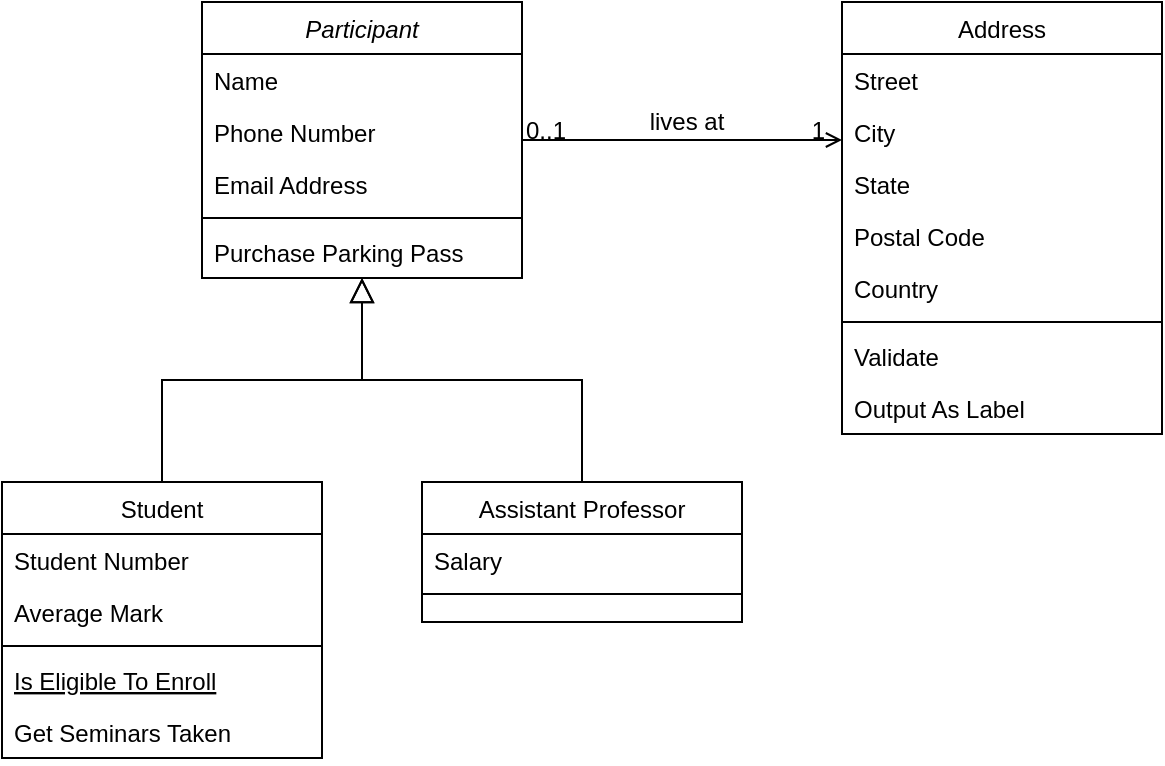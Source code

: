 <mxfile version="24.7.16">
  <diagram name="Page-1" id="NeHmnqpM7gSyjvGnYnzW">
    <mxGraphModel dx="1242" dy="800" grid="1" gridSize="10" guides="1" tooltips="1" connect="1" arrows="1" fold="1" page="1" pageScale="1" pageWidth="850" pageHeight="1100" math="0" shadow="0">
      <root>
        <mxCell id="0" />
        <mxCell id="1" parent="0" />
        <mxCell id="n18pNFUGVNS7jjHYaUxv-1" value="Participant" style="swimlane;fontStyle=2;align=center;verticalAlign=top;childLayout=stackLayout;horizontal=1;startSize=26;horizontalStack=0;resizeParent=1;resizeLast=0;collapsible=1;marginBottom=0;swimlaneFillColor=#ffffff;rounded=0;shadow=0;strokeWidth=1;" parent="1" vertex="1">
          <mxGeometry x="210" y="190" width="160" height="138" as="geometry" />
        </mxCell>
        <mxCell id="n18pNFUGVNS7jjHYaUxv-2" value="Name" style="text;strokeColor=none;fillColor=none;align=left;verticalAlign=top;spacingLeft=4;spacingRight=4;overflow=hidden;rotatable=0;points=[[0,0.5],[1,0.5]];portConstraint=eastwest;" parent="n18pNFUGVNS7jjHYaUxv-1" vertex="1">
          <mxGeometry y="26" width="160" height="26" as="geometry" />
        </mxCell>
        <mxCell id="n18pNFUGVNS7jjHYaUxv-3" value="Phone Number" style="text;strokeColor=none;fillColor=none;align=left;verticalAlign=top;spacingLeft=4;spacingRight=4;overflow=hidden;rotatable=0;points=[[0,0.5],[1,0.5]];portConstraint=eastwest;rounded=0;shadow=0;html=0;" parent="n18pNFUGVNS7jjHYaUxv-1" vertex="1">
          <mxGeometry y="52" width="160" height="26" as="geometry" />
        </mxCell>
        <mxCell id="n18pNFUGVNS7jjHYaUxv-4" value="Email Address" style="text;strokeColor=none;fillColor=none;align=left;verticalAlign=top;spacingLeft=4;spacingRight=4;overflow=hidden;rotatable=0;points=[[0,0.5],[1,0.5]];portConstraint=eastwest;rounded=0;shadow=0;html=0;" parent="n18pNFUGVNS7jjHYaUxv-1" vertex="1">
          <mxGeometry y="78" width="160" height="26" as="geometry" />
        </mxCell>
        <mxCell id="n18pNFUGVNS7jjHYaUxv-5" value="" style="line;html=1;strokeWidth=1;fillColor=none;align=left;verticalAlign=middle;spacingTop=-1;spacingLeft=3;spacingRight=3;rotatable=0;labelPosition=right;points=[];portConstraint=eastwest;" parent="n18pNFUGVNS7jjHYaUxv-1" vertex="1">
          <mxGeometry y="104" width="160" height="8" as="geometry" />
        </mxCell>
        <mxCell id="n18pNFUGVNS7jjHYaUxv-6" value="Purchase Parking Pass" style="text;strokeColor=none;fillColor=none;align=left;verticalAlign=top;spacingLeft=4;spacingRight=4;overflow=hidden;rotatable=0;points=[[0,0.5],[1,0.5]];portConstraint=eastwest;" parent="n18pNFUGVNS7jjHYaUxv-1" vertex="1">
          <mxGeometry y="112" width="160" height="26" as="geometry" />
        </mxCell>
        <mxCell id="n18pNFUGVNS7jjHYaUxv-7" value="Student" style="swimlane;fontStyle=0;align=center;verticalAlign=top;childLayout=stackLayout;horizontal=1;startSize=26;horizontalStack=0;resizeParent=1;resizeLast=0;collapsible=1;marginBottom=0;swimlaneFillColor=#ffffff;rounded=0;shadow=0;strokeWidth=1;" parent="1" vertex="1">
          <mxGeometry x="110" y="430" width="160" height="138" as="geometry" />
        </mxCell>
        <mxCell id="n18pNFUGVNS7jjHYaUxv-8" value="Student Number" style="text;strokeColor=none;fillColor=none;align=left;verticalAlign=top;spacingLeft=4;spacingRight=4;overflow=hidden;rotatable=0;points=[[0,0.5],[1,0.5]];portConstraint=eastwest;" parent="n18pNFUGVNS7jjHYaUxv-7" vertex="1">
          <mxGeometry y="26" width="160" height="26" as="geometry" />
        </mxCell>
        <mxCell id="n18pNFUGVNS7jjHYaUxv-9" value="Average Mark" style="text;strokeColor=none;fillColor=none;align=left;verticalAlign=top;spacingLeft=4;spacingRight=4;overflow=hidden;rotatable=0;points=[[0,0.5],[1,0.5]];portConstraint=eastwest;rounded=0;shadow=0;html=0;" parent="n18pNFUGVNS7jjHYaUxv-7" vertex="1">
          <mxGeometry y="52" width="160" height="26" as="geometry" />
        </mxCell>
        <mxCell id="n18pNFUGVNS7jjHYaUxv-10" value="" style="line;html=1;strokeWidth=1;fillColor=none;align=left;verticalAlign=middle;spacingTop=-1;spacingLeft=3;spacingRight=3;rotatable=0;labelPosition=right;points=[];portConstraint=eastwest;" parent="n18pNFUGVNS7jjHYaUxv-7" vertex="1">
          <mxGeometry y="78" width="160" height="8" as="geometry" />
        </mxCell>
        <mxCell id="n18pNFUGVNS7jjHYaUxv-11" value="Is Eligible To Enroll" style="text;strokeColor=none;fillColor=none;align=left;verticalAlign=top;spacingLeft=4;spacingRight=4;overflow=hidden;rotatable=0;points=[[0,0.5],[1,0.5]];portConstraint=eastwest;fontStyle=4" parent="n18pNFUGVNS7jjHYaUxv-7" vertex="1">
          <mxGeometry y="86" width="160" height="26" as="geometry" />
        </mxCell>
        <mxCell id="n18pNFUGVNS7jjHYaUxv-12" value="Get Seminars Taken" style="text;strokeColor=none;fillColor=none;align=left;verticalAlign=top;spacingLeft=4;spacingRight=4;overflow=hidden;rotatable=0;points=[[0,0.5],[1,0.5]];portConstraint=eastwest;" parent="n18pNFUGVNS7jjHYaUxv-7" vertex="1">
          <mxGeometry y="112" width="160" height="26" as="geometry" />
        </mxCell>
        <mxCell id="n18pNFUGVNS7jjHYaUxv-13" value="" style="endArrow=block;endSize=10;endFill=0;shadow=0;strokeWidth=1;edgeStyle=orthogonalEdgeStyle;rounded=0;" parent="1" source="n18pNFUGVNS7jjHYaUxv-7" target="n18pNFUGVNS7jjHYaUxv-1" edge="1">
          <mxGeometry width="160" relative="1" as="geometry">
            <mxPoint x="190" y="270" as="sourcePoint" />
            <mxPoint x="190" y="270" as="targetPoint" />
            <Array as="points">
              <mxPoint x="190" y="379" />
              <mxPoint x="290" y="379" />
            </Array>
          </mxGeometry>
        </mxCell>
        <mxCell id="n18pNFUGVNS7jjHYaUxv-14" value="Assistant Professor" style="swimlane;fontStyle=0;align=center;verticalAlign=top;childLayout=stackLayout;horizontal=1;startSize=26;horizontalStack=0;resizeParent=1;resizeLast=0;collapsible=1;marginBottom=0;swimlaneFillColor=#ffffff;rounded=0;shadow=0;strokeWidth=1;" parent="1" vertex="1">
          <mxGeometry x="320" y="430" width="160" height="70" as="geometry" />
        </mxCell>
        <mxCell id="n18pNFUGVNS7jjHYaUxv-15" value="Salary" style="text;strokeColor=none;fillColor=none;align=left;verticalAlign=top;spacingLeft=4;spacingRight=4;overflow=hidden;rotatable=0;points=[[0,0.5],[1,0.5]];portConstraint=eastwest;" parent="n18pNFUGVNS7jjHYaUxv-14" vertex="1">
          <mxGeometry y="26" width="160" height="26" as="geometry" />
        </mxCell>
        <mxCell id="n18pNFUGVNS7jjHYaUxv-16" value="" style="line;html=1;strokeWidth=1;fillColor=none;align=left;verticalAlign=middle;spacingTop=-1;spacingLeft=3;spacingRight=3;rotatable=0;labelPosition=right;points=[];portConstraint=eastwest;" parent="n18pNFUGVNS7jjHYaUxv-14" vertex="1">
          <mxGeometry y="52" width="160" height="8" as="geometry" />
        </mxCell>
        <mxCell id="n18pNFUGVNS7jjHYaUxv-17" value="" style="endArrow=block;endSize=10;endFill=0;shadow=0;strokeWidth=1;edgeStyle=orthogonalEdgeStyle;rounded=0;" parent="1" source="n18pNFUGVNS7jjHYaUxv-14" target="n18pNFUGVNS7jjHYaUxv-1" edge="1">
          <mxGeometry width="160" relative="1" as="geometry">
            <mxPoint x="200" y="440" as="sourcePoint" />
            <mxPoint x="300" y="338" as="targetPoint" />
          </mxGeometry>
        </mxCell>
        <mxCell id="n18pNFUGVNS7jjHYaUxv-18" value="Address" style="swimlane;fontStyle=0;align=center;verticalAlign=top;childLayout=stackLayout;horizontal=1;startSize=26;horizontalStack=0;resizeParent=1;resizeLast=0;collapsible=1;marginBottom=0;swimlaneFillColor=#ffffff;rounded=0;shadow=0;strokeWidth=1;" parent="1" vertex="1">
          <mxGeometry x="530" y="190" width="160" height="216" as="geometry" />
        </mxCell>
        <mxCell id="n18pNFUGVNS7jjHYaUxv-19" value="Street" style="text;strokeColor=none;fillColor=none;align=left;verticalAlign=top;spacingLeft=4;spacingRight=4;overflow=hidden;rotatable=0;points=[[0,0.5],[1,0.5]];portConstraint=eastwest;" parent="n18pNFUGVNS7jjHYaUxv-18" vertex="1">
          <mxGeometry y="26" width="160" height="26" as="geometry" />
        </mxCell>
        <mxCell id="n18pNFUGVNS7jjHYaUxv-20" value="City" style="text;strokeColor=none;fillColor=none;align=left;verticalAlign=top;spacingLeft=4;spacingRight=4;overflow=hidden;rotatable=0;points=[[0,0.5],[1,0.5]];portConstraint=eastwest;rounded=0;shadow=0;html=0;" parent="n18pNFUGVNS7jjHYaUxv-18" vertex="1">
          <mxGeometry y="52" width="160" height="26" as="geometry" />
        </mxCell>
        <mxCell id="n18pNFUGVNS7jjHYaUxv-21" value="State" style="text;strokeColor=none;fillColor=none;align=left;verticalAlign=top;spacingLeft=4;spacingRight=4;overflow=hidden;rotatable=0;points=[[0,0.5],[1,0.5]];portConstraint=eastwest;rounded=0;shadow=0;html=0;" parent="n18pNFUGVNS7jjHYaUxv-18" vertex="1">
          <mxGeometry y="78" width="160" height="26" as="geometry" />
        </mxCell>
        <mxCell id="n18pNFUGVNS7jjHYaUxv-22" value="Postal Code" style="text;strokeColor=none;fillColor=none;align=left;verticalAlign=top;spacingLeft=4;spacingRight=4;overflow=hidden;rotatable=0;points=[[0,0.5],[1,0.5]];portConstraint=eastwest;rounded=0;shadow=0;html=0;" parent="n18pNFUGVNS7jjHYaUxv-18" vertex="1">
          <mxGeometry y="104" width="160" height="26" as="geometry" />
        </mxCell>
        <mxCell id="n18pNFUGVNS7jjHYaUxv-23" value="Country" style="text;strokeColor=none;fillColor=none;align=left;verticalAlign=top;spacingLeft=4;spacingRight=4;overflow=hidden;rotatable=0;points=[[0,0.5],[1,0.5]];portConstraint=eastwest;rounded=0;shadow=0;html=0;" parent="n18pNFUGVNS7jjHYaUxv-18" vertex="1">
          <mxGeometry y="130" width="160" height="26" as="geometry" />
        </mxCell>
        <mxCell id="n18pNFUGVNS7jjHYaUxv-24" value="" style="line;html=1;strokeWidth=1;fillColor=none;align=left;verticalAlign=middle;spacingTop=-1;spacingLeft=3;spacingRight=3;rotatable=0;labelPosition=right;points=[];portConstraint=eastwest;" parent="n18pNFUGVNS7jjHYaUxv-18" vertex="1">
          <mxGeometry y="156" width="160" height="8" as="geometry" />
        </mxCell>
        <mxCell id="n18pNFUGVNS7jjHYaUxv-25" value="Validate" style="text;strokeColor=none;fillColor=none;align=left;verticalAlign=top;spacingLeft=4;spacingRight=4;overflow=hidden;rotatable=0;points=[[0,0.5],[1,0.5]];portConstraint=eastwest;" parent="n18pNFUGVNS7jjHYaUxv-18" vertex="1">
          <mxGeometry y="164" width="160" height="26" as="geometry" />
        </mxCell>
        <mxCell id="n18pNFUGVNS7jjHYaUxv-26" value="Output As Label" style="text;strokeColor=none;fillColor=none;align=left;verticalAlign=top;spacingLeft=4;spacingRight=4;overflow=hidden;rotatable=0;points=[[0,0.5],[1,0.5]];portConstraint=eastwest;" parent="n18pNFUGVNS7jjHYaUxv-18" vertex="1">
          <mxGeometry y="190" width="160" height="26" as="geometry" />
        </mxCell>
        <mxCell id="n18pNFUGVNS7jjHYaUxv-27" value="" style="endArrow=open;edgeStyle=orthogonalEdgeStyle;shadow=0;strokeWidth=1;strokeColor=#000000;rounded=0;endFill=1;" parent="1" edge="1">
          <mxGeometry x="0.5" y="41" relative="1" as="geometry">
            <mxPoint x="370" y="259" as="sourcePoint" />
            <mxPoint x="530" y="259" as="targetPoint" />
            <Array as="points">
              <mxPoint x="490" y="259" />
              <mxPoint x="490" y="259" />
            </Array>
            <mxPoint x="-40" y="32" as="offset" />
          </mxGeometry>
        </mxCell>
        <mxCell id="n18pNFUGVNS7jjHYaUxv-28" value="0..1" style="resizable=0;align=left;verticalAlign=bottom;labelBackgroundColor=none;fontSize=12;" parent="n18pNFUGVNS7jjHYaUxv-27" connectable="0" vertex="1">
          <mxGeometry x="-1" relative="1" as="geometry">
            <mxPoint y="4" as="offset" />
          </mxGeometry>
        </mxCell>
        <mxCell id="n18pNFUGVNS7jjHYaUxv-29" value="1" style="resizable=0;align=right;verticalAlign=bottom;labelBackgroundColor=none;fontSize=12;" parent="n18pNFUGVNS7jjHYaUxv-27" connectable="0" vertex="1">
          <mxGeometry x="1" relative="1" as="geometry">
            <mxPoint x="-7" y="4" as="offset" />
          </mxGeometry>
        </mxCell>
        <mxCell id="n18pNFUGVNS7jjHYaUxv-30" value="lives at" style="text;html=1;resizable=0;points=[];;align=center;verticalAlign=middle;labelBackgroundColor=none;rounded=0;shadow=0;strokeWidth=1;fontSize=12;" parent="n18pNFUGVNS7jjHYaUxv-27" vertex="1" connectable="0">
          <mxGeometry x="0.5" y="49" relative="1" as="geometry">
            <mxPoint x="-38" y="40" as="offset" />
          </mxGeometry>
        </mxCell>
      </root>
    </mxGraphModel>
  </diagram>
</mxfile>
